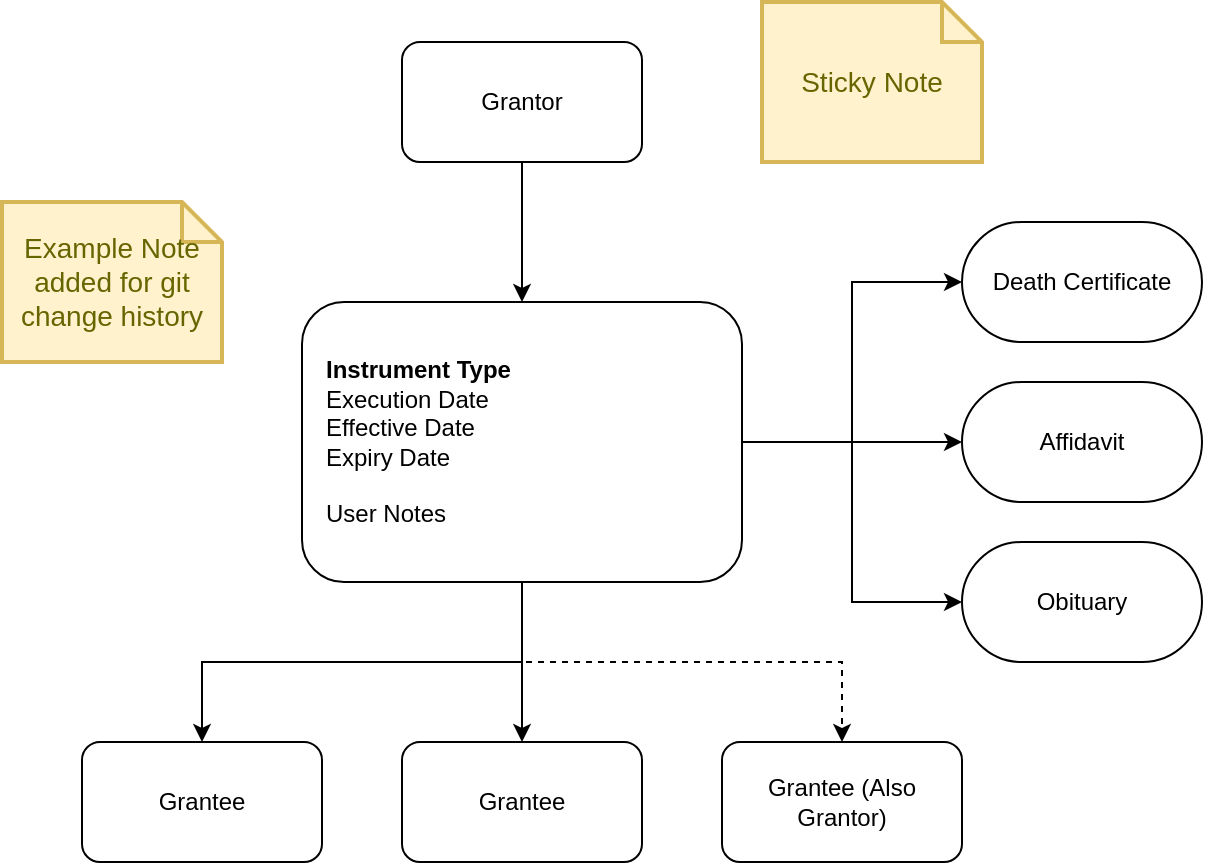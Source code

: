 <mxfile version="26.0.10">
  <diagram name="Page-1" id="lXQ8hpZzJ2mFjcO0o09F">
    <mxGraphModel dx="449" dy="837" grid="1" gridSize="10" guides="1" tooltips="1" connect="1" arrows="1" fold="1" page="1" pageScale="1" pageWidth="850" pageHeight="1100" math="0" shadow="0">
      <root>
        <mxCell id="0" />
        <mxCell id="1" parent="0" />
        <mxCell id="tfxjrHR3N9UEgxLu-9ql-13" style="edgeStyle=orthogonalEdgeStyle;rounded=0;orthogonalLoop=1;jettySize=auto;html=1;entryX=0.5;entryY=0;entryDx=0;entryDy=0;" parent="1" source="tfxjrHR3N9UEgxLu-9ql-2" target="tfxjrHR3N9UEgxLu-9ql-3" edge="1">
          <mxGeometry relative="1" as="geometry" />
        </mxCell>
        <mxCell id="tfxjrHR3N9UEgxLu-9ql-2" value="Grantor" style="rounded=1;whiteSpace=wrap;html=1;" parent="1" vertex="1">
          <mxGeometry x="280" y="280" width="120" height="60" as="geometry" />
        </mxCell>
        <mxCell id="tfxjrHR3N9UEgxLu-9ql-10" style="edgeStyle=orthogonalEdgeStyle;rounded=0;orthogonalLoop=1;jettySize=auto;html=1;" parent="1" source="tfxjrHR3N9UEgxLu-9ql-3" target="tfxjrHR3N9UEgxLu-9ql-6" edge="1">
          <mxGeometry relative="1" as="geometry" />
        </mxCell>
        <mxCell id="tfxjrHR3N9UEgxLu-9ql-11" style="edgeStyle=orthogonalEdgeStyle;rounded=0;orthogonalLoop=1;jettySize=auto;html=1;entryX=0.5;entryY=0;entryDx=0;entryDy=0;" parent="1" source="tfxjrHR3N9UEgxLu-9ql-3" target="tfxjrHR3N9UEgxLu-9ql-7" edge="1">
          <mxGeometry relative="1" as="geometry" />
        </mxCell>
        <mxCell id="tfxjrHR3N9UEgxLu-9ql-12" style="edgeStyle=orthogonalEdgeStyle;rounded=0;orthogonalLoop=1;jettySize=auto;html=1;entryX=0.5;entryY=0;entryDx=0;entryDy=0;dashed=1;" parent="1" source="tfxjrHR3N9UEgxLu-9ql-3" target="tfxjrHR3N9UEgxLu-9ql-8" edge="1">
          <mxGeometry relative="1" as="geometry" />
        </mxCell>
        <mxCell id="tfxjrHR3N9UEgxLu-9ql-18" style="edgeStyle=orthogonalEdgeStyle;rounded=0;orthogonalLoop=1;jettySize=auto;html=1;" parent="1" source="tfxjrHR3N9UEgxLu-9ql-3" target="tfxjrHR3N9UEgxLu-9ql-15" edge="1">
          <mxGeometry relative="1" as="geometry" />
        </mxCell>
        <mxCell id="tfxjrHR3N9UEgxLu-9ql-19" style="edgeStyle=orthogonalEdgeStyle;rounded=0;orthogonalLoop=1;jettySize=auto;html=1;" parent="1" source="tfxjrHR3N9UEgxLu-9ql-3" target="tfxjrHR3N9UEgxLu-9ql-16" edge="1">
          <mxGeometry relative="1" as="geometry" />
        </mxCell>
        <mxCell id="tfxjrHR3N9UEgxLu-9ql-3" value="&lt;div align=&quot;left&quot;&gt;&lt;b&gt;Instrument Type&lt;/b&gt;&lt;/div&gt;&lt;div align=&quot;left&quot;&gt;Execution Date&lt;/div&gt;&lt;div align=&quot;left&quot;&gt;Effective Date&lt;/div&gt;&lt;div align=&quot;left&quot;&gt;Expiry Date&lt;/div&gt;&lt;div align=&quot;left&quot;&gt;&lt;br&gt;&lt;/div&gt;&lt;div align=&quot;left&quot;&gt;User Notes&lt;br&gt;&lt;/div&gt;" style="rounded=1;whiteSpace=wrap;html=1;align=left;spacingLeft=10;" parent="1" vertex="1">
          <mxGeometry x="230" y="410" width="220" height="140" as="geometry" />
        </mxCell>
        <mxCell id="tfxjrHR3N9UEgxLu-9ql-6" value="Grantee" style="rounded=1;whiteSpace=wrap;html=1;" parent="1" vertex="1">
          <mxGeometry x="120" y="630" width="120" height="60" as="geometry" />
        </mxCell>
        <mxCell id="tfxjrHR3N9UEgxLu-9ql-7" value="Grantee" style="rounded=1;whiteSpace=wrap;html=1;" parent="1" vertex="1">
          <mxGeometry x="280" y="630" width="120" height="60" as="geometry" />
        </mxCell>
        <mxCell id="tfxjrHR3N9UEgxLu-9ql-8" value="Grantee (Also Grantor)" style="rounded=1;whiteSpace=wrap;html=1;" parent="1" vertex="1">
          <mxGeometry x="440" y="630" width="120" height="60" as="geometry" />
        </mxCell>
        <mxCell id="tfxjrHR3N9UEgxLu-9ql-14" value="Death Certificate" style="rounded=1;whiteSpace=wrap;html=1;arcSize=50;" parent="1" vertex="1">
          <mxGeometry x="560" y="370" width="120" height="60" as="geometry" />
        </mxCell>
        <mxCell id="tfxjrHR3N9UEgxLu-9ql-15" value="Affidavit " style="rounded=1;whiteSpace=wrap;html=1;arcSize=50;" parent="1" vertex="1">
          <mxGeometry x="560" y="450" width="120" height="60" as="geometry" />
        </mxCell>
        <mxCell id="tfxjrHR3N9UEgxLu-9ql-16" value="Obituary" style="rounded=1;whiteSpace=wrap;html=1;arcSize=50;" parent="1" vertex="1">
          <mxGeometry x="560" y="530" width="120" height="60" as="geometry" />
        </mxCell>
        <mxCell id="tfxjrHR3N9UEgxLu-9ql-17" style="edgeStyle=orthogonalEdgeStyle;rounded=0;orthogonalLoop=1;jettySize=auto;html=1;entryX=0;entryY=0.5;entryDx=0;entryDy=0;" parent="1" source="tfxjrHR3N9UEgxLu-9ql-3" target="tfxjrHR3N9UEgxLu-9ql-14" edge="1">
          <mxGeometry relative="1" as="geometry" />
        </mxCell>
        <mxCell id="tfxjrHR3N9UEgxLu-9ql-21" value="Sticky Note" style="shape=note;strokeWidth=2;fontSize=14;size=20;whiteSpace=wrap;html=1;fillColor=#fff2cc;strokeColor=#d6b656;fontColor=#666600;" parent="1" vertex="1">
          <mxGeometry x="460" y="260" width="110.0" height="80" as="geometry" />
        </mxCell>
        <mxCell id="vKmnRtMLyKMqPGgiTS_0-1" value="Example Note added for git change history" style="shape=note;strokeWidth=2;fontSize=14;size=20;whiteSpace=wrap;html=1;fillColor=#fff2cc;strokeColor=#d6b656;fontColor=#666600;" vertex="1" parent="1">
          <mxGeometry x="80" y="360" width="110.0" height="80" as="geometry" />
        </mxCell>
      </root>
    </mxGraphModel>
  </diagram>
</mxfile>
